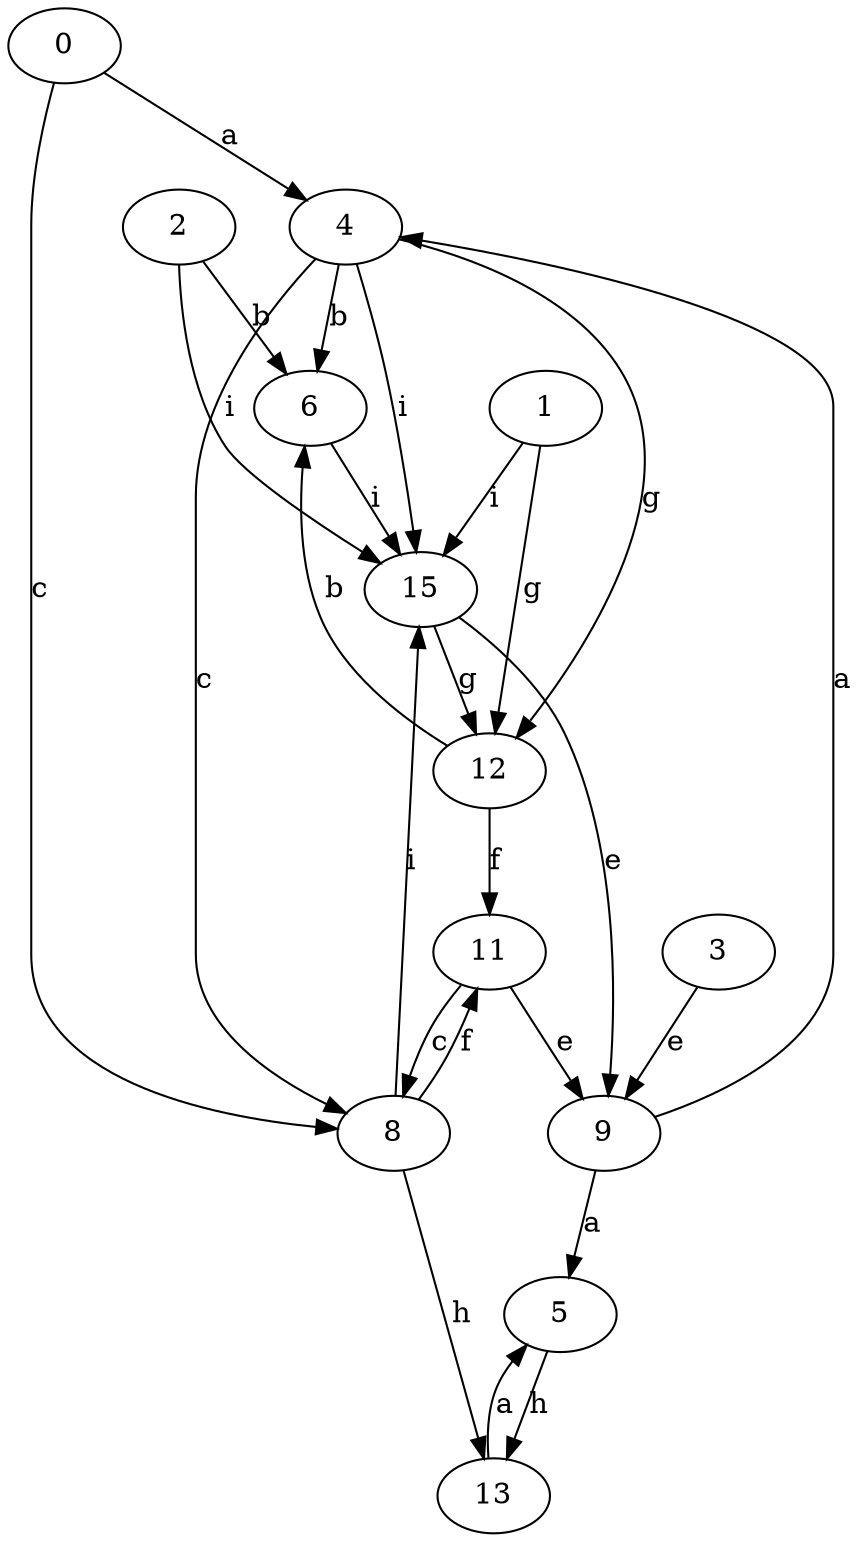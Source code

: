 strict digraph  {
4;
0;
1;
5;
6;
8;
9;
2;
11;
12;
13;
15;
3;
4 -> 6  [label=b];
4 -> 8  [label=c];
4 -> 12  [label=g];
4 -> 15  [label=i];
0 -> 4  [label=a];
0 -> 8  [label=c];
1 -> 12  [label=g];
1 -> 15  [label=i];
5 -> 13  [label=h];
6 -> 15  [label=i];
8 -> 11  [label=f];
8 -> 13  [label=h];
8 -> 15  [label=i];
9 -> 4  [label=a];
9 -> 5  [label=a];
2 -> 6  [label=b];
2 -> 15  [label=i];
11 -> 8  [label=c];
11 -> 9  [label=e];
12 -> 6  [label=b];
12 -> 11  [label=f];
13 -> 5  [label=a];
15 -> 9  [label=e];
15 -> 12  [label=g];
3 -> 9  [label=e];
}
